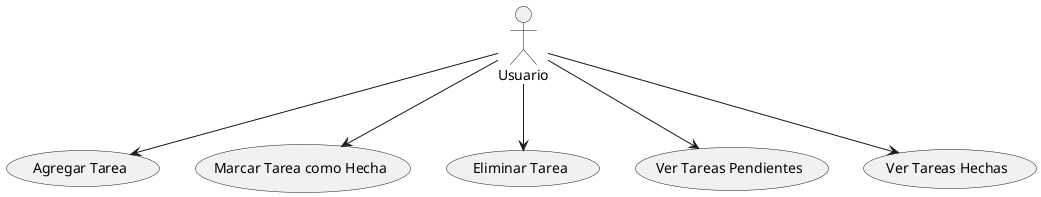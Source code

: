 @startuml
actor Usuario

usecase "Agregar Tarea" as UC_Agregar
usecase "Marcar Tarea como Hecha" as UC_MarcarHecha
usecase "Eliminar Tarea" as UC_Eliminar
usecase "Ver Tareas Pendientes" as UC_VerPendientes
usecase "Ver Tareas Hechas" as UC_VerHechas

Usuario --> UC_Agregar
Usuario --> UC_MarcarHecha
Usuario --> UC_Eliminar
Usuario --> UC_VerPendientes
Usuario --> UC_VerHechas

@enduml
